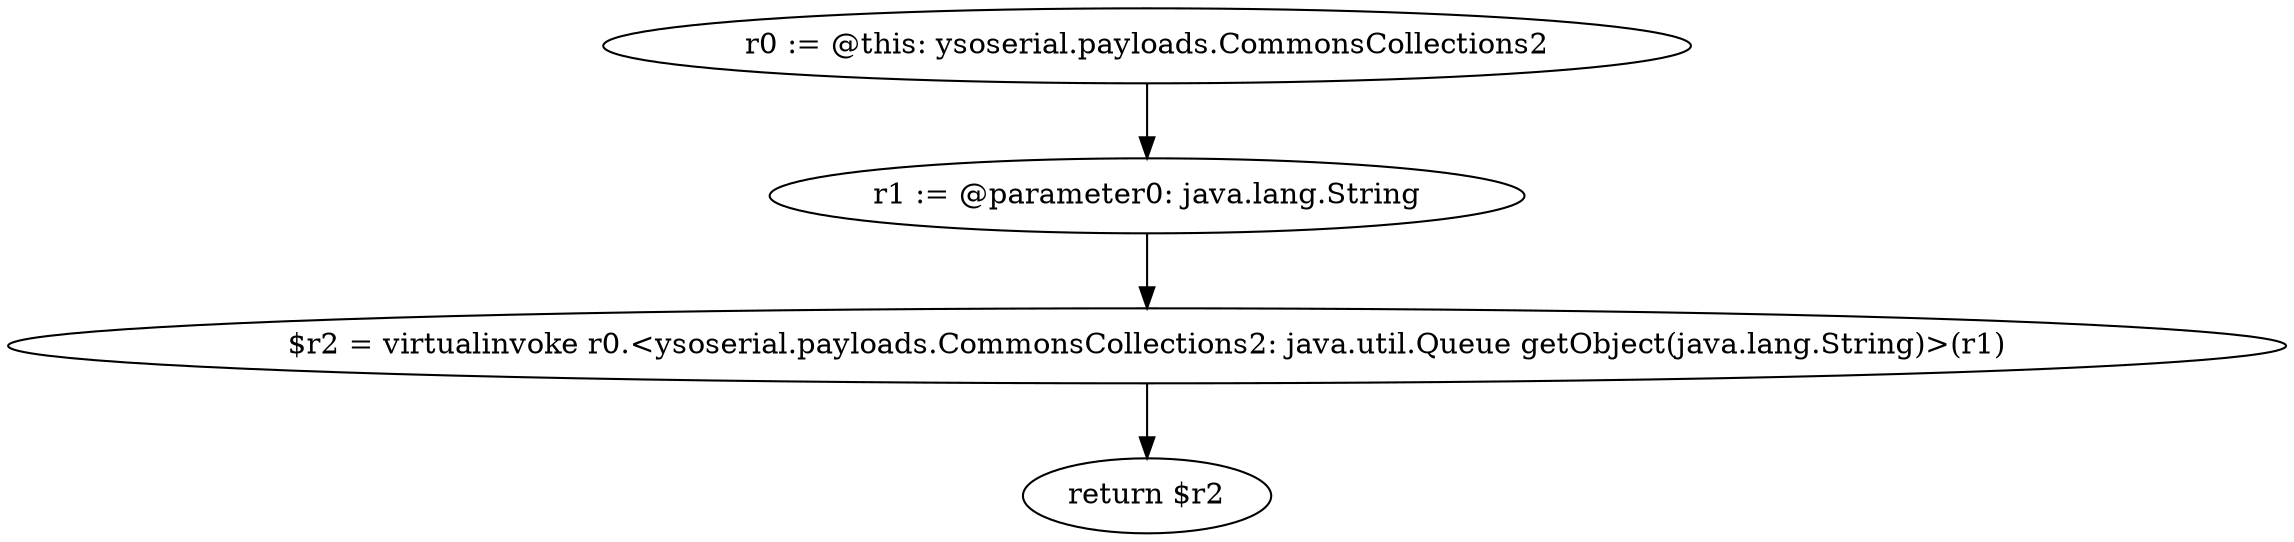digraph "unitGraph" {
    "r0 := @this: ysoserial.payloads.CommonsCollections2"
    "r1 := @parameter0: java.lang.String"
    "$r2 = virtualinvoke r0.<ysoserial.payloads.CommonsCollections2: java.util.Queue getObject(java.lang.String)>(r1)"
    "return $r2"
    "r0 := @this: ysoserial.payloads.CommonsCollections2"->"r1 := @parameter0: java.lang.String";
    "r1 := @parameter0: java.lang.String"->"$r2 = virtualinvoke r0.<ysoserial.payloads.CommonsCollections2: java.util.Queue getObject(java.lang.String)>(r1)";
    "$r2 = virtualinvoke r0.<ysoserial.payloads.CommonsCollections2: java.util.Queue getObject(java.lang.String)>(r1)"->"return $r2";
}
